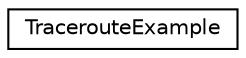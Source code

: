 digraph "Graphical Class Hierarchy"
{
 // LATEX_PDF_SIZE
  edge [fontname="Helvetica",fontsize="10",labelfontname="Helvetica",labelfontsize="10"];
  node [fontname="Helvetica",fontsize="10",shape=record];
  rankdir="LR";
  Node0 [label="TracerouteExample",height=0.2,width=0.4,color="black", fillcolor="white", style="filled",URL="$class_traceroute_example.html",tooltip="Test script."];
}
